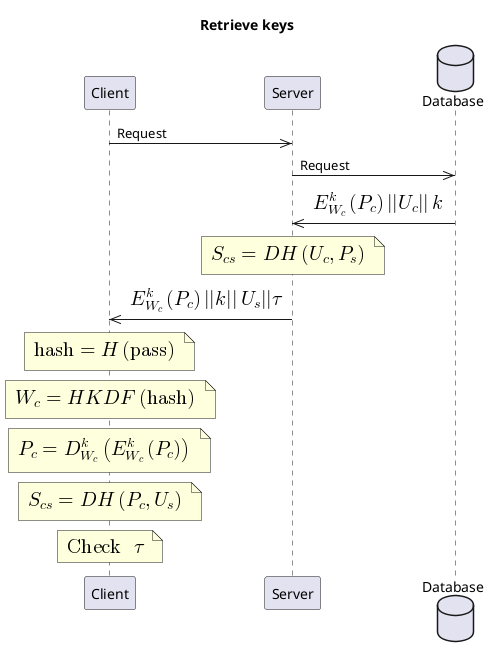 @startuml
title Retrieve keys
participant Client
participant Server
database Database

Client ->> Server: Request
Server ->> Database: Request
Database ->> Server: <math>E_{W_c}^k(P_c) || U_c|| k</math>

note over Server
  <math>S_{cs} = DH(U_c, P_s)</math>
end note

Server ->> Client: <math>E_{W_c}^k(P_c) || k || U_s || \tau</math>

note over Client
  <math>"hash" = H("pass")</math>
end note

note over Client
  <math>W_c = HKDF("hash")</math>
end note

note over Client
  <math>P_c = D_{W_c}^k(E_{W_c}^k(P_c))</math>
end note

note over Client
  <math>S_{cs} = DH(P_c, U_s)</math>
end note

note over Client
  <math>"Check "\tau</math>
end note

@enduml